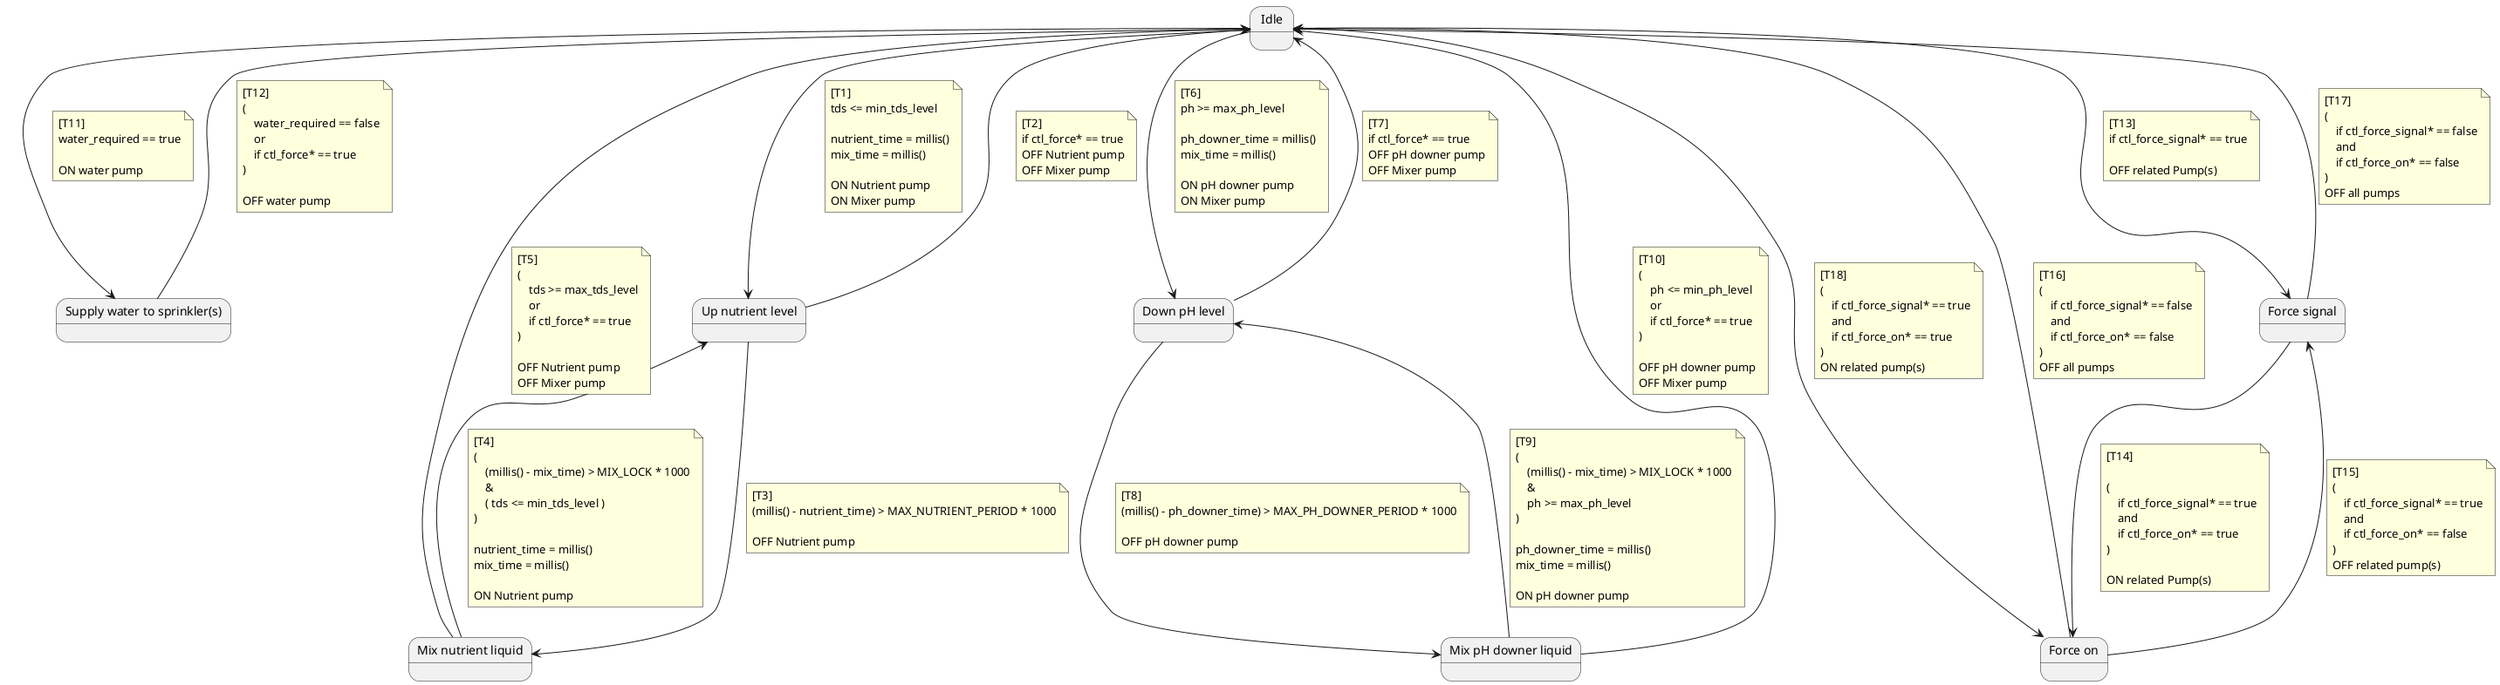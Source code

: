 
@startuml

state "Idle" as IDLE
state "Supply water to sprinkler(s)" as WATER_PUMP_ON
state "Up nutrient level" as UP_NUTRIENT_LEVEL
state "Mix nutrient liquid" as MIX_NUTRIENT_LIQUID
state "Down pH level" as DOWN_PH_LEVEL
state "Mix pH downer liquid" as MIX_PH_DOWNER_LIQUID
state "Force signal" as FORCE_SIGNAL
state "Force on" as FORCE_SIGNAL_ON

' ================= nutrient level regulation  =================
' ==============================================================
IDLE --> UP_NUTRIENT_LEVEL
    note on link
        [T1]
        tds <= min_tds_level

        nutrient_time = millis()
        mix_time = millis()

        ON Nutrient pump
        ON Mixer pump
    end note

UP_NUTRIENT_LEVEL --> IDLE
    note on link
        [T2]
        if ctl_force* == true
        OFF Nutrient pump
        OFF Mixer pump
    end note

UP_NUTRIENT_LEVEL --> MIX_NUTRIENT_LIQUID
    note on link
        [T3]
        (millis() - nutrient_time) > MAX_NUTRIENT_PERIOD * 1000

        OFF Nutrient pump
    end note


MIX_NUTRIENT_LIQUID --> UP_NUTRIENT_LEVEL
    note on link
        [T4]
        (
            (millis() - mix_time) > MIX_LOCK * 1000
            &
            ( tds <= min_tds_level )
        )

        nutrient_time = millis()
        mix_time = millis()

        ON Nutrient pump
    end note

MIX_NUTRIENT_LIQUID --> IDLE
    note on link
        [T5]
        (
            tds >= max_tds_level
            or
            if ctl_force* == true
        )

        OFF Nutrient pump
        OFF Mixer pump
    end note


' ==================== pH level regulation  ====================
' ==============================================================
IDLE --> DOWN_PH_LEVEL
    note on link
        [T6]
        ph >= max_ph_level

        ph_downer_time = millis()
        mix_time = millis()

        ON pH downer pump
        ON Mixer pump
    end note

DOWN_PH_LEVEL --> IDLE
    note on link
        [T7]
        if ctl_force* == true
        OFF pH downer pump
        OFF Mixer pump
    end note

DOWN_PH_LEVEL --> MIX_PH_DOWNER_LIQUID
    note on link
        [T8]
        (millis() - ph_downer_time) > MAX_PH_DOWNER_PERIOD * 1000

        OFF pH downer pump
    end note

MIX_PH_DOWNER_LIQUID --> DOWN_PH_LEVEL
    note on link
        [T9]
        (
            (millis() - mix_time) > MIX_LOCK * 1000
            &
            ph >= max_ph_level
        )

        ph_downer_time = millis()
        mix_time = millis()

        ON pH downer pump
    end note


MIX_PH_DOWNER_LIQUID --> IDLE
    note on link
        [T10]
        (
            ph <= min_ph_level
            or
            if ctl_force* == true
        )

        OFF pH downer pump
        OFF Mixer pump
    end note

IDLE --> WATER_PUMP_ON
    note on link
        [T11]
        water_required == true

        ON water pump
    end note

WATER_PUMP_ON --> IDLE
    note on link
        [T12]
        (
            water_required == false
            or
            if ctl_force* == true
        )

        OFF water pump
    end note

' ========================= force state ========================
' ==============================================================
IDLE --> FORCE_SIGNAL
    note on link
        [T13]
        if ctl_force_signal* == true

        OFF related Pump(s)
    end note

FORCE_SIGNAL --> FORCE_SIGNAL_ON
    note on link
        [T14]

        (
            if ctl_force_signal* == true
            and
            if ctl_force_on* == true
        )

        ON related Pump(s)
    end note

FORCE_SIGNAL_ON --> FORCE_SIGNAL
    note on link
        [T15]
        (
            if ctl_force_signal* == true
            and
            if ctl_force_on* == false
        )
        OFF related pump(s)
    end note

FORCE_SIGNAL_ON --> IDLE
    note on link
        [T16]
        (
            if ctl_force_signal* == false
            and
            if ctl_force_on* == false
        )
        OFF all pumps
    end note

FORCE_SIGNAL --> IDLE
    note on link
        [T17]
        (
            if ctl_force_signal* == false
            and
            if ctl_force_on* == false
        )
        OFF all pumps
    end note

IDLE --> FORCE_SIGNAL_ON
    note on link
        [T18]
        (
            if ctl_force_signal* == true
            and
            if ctl_force_on* == true
        )
        ON related pump(s)
    end note


@enduml